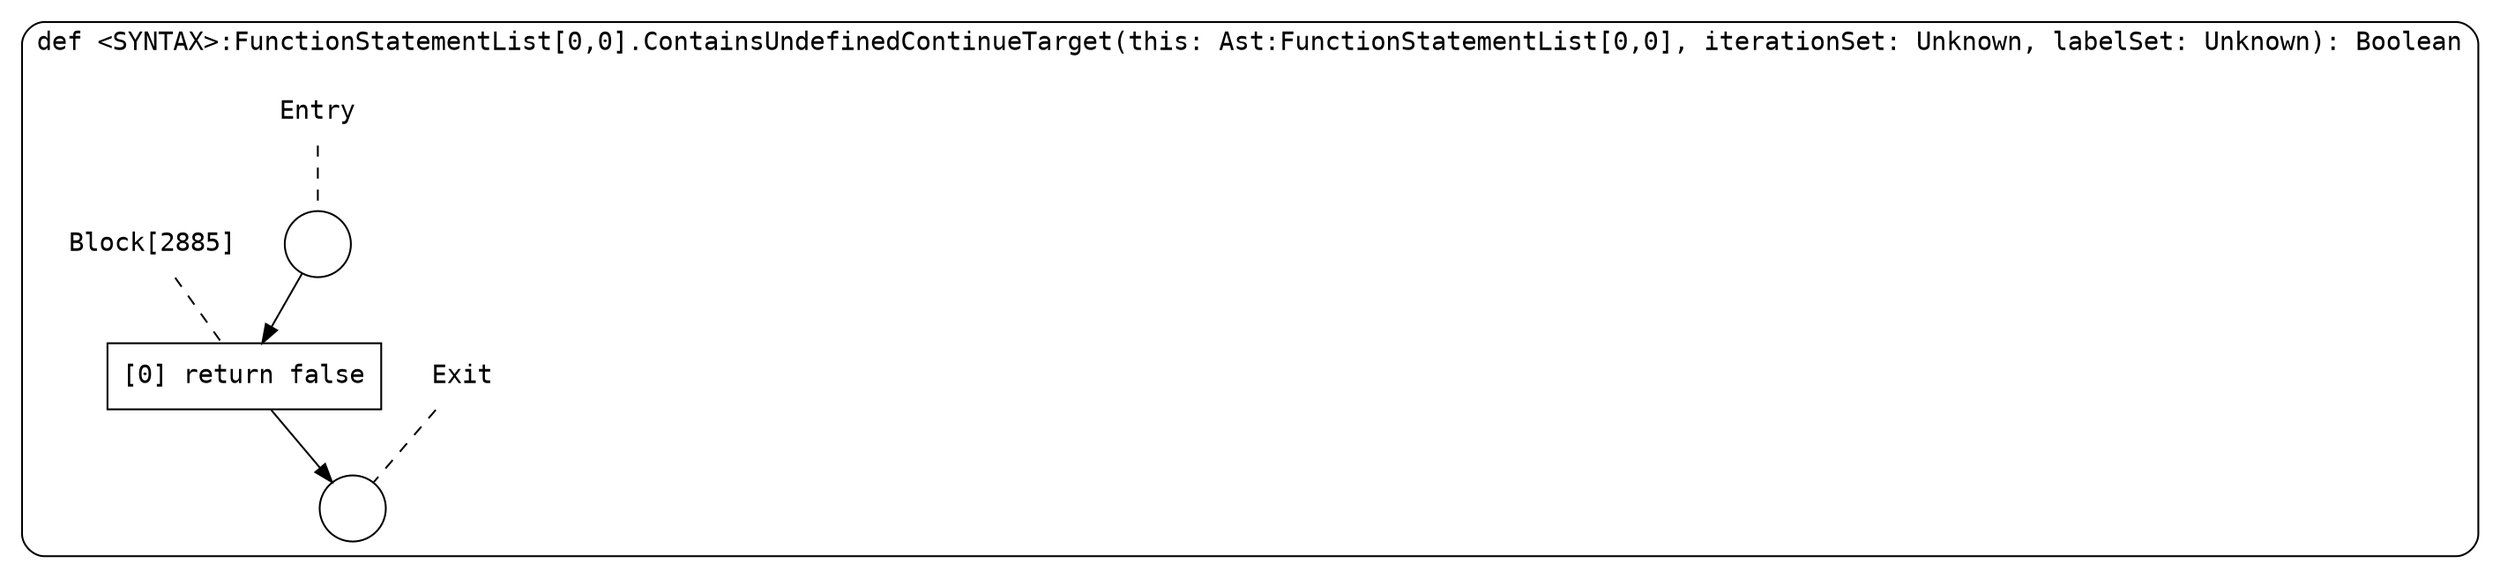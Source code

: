 digraph {
  graph [fontname = "Consolas"]
  node [fontname = "Consolas"]
  edge [fontname = "Consolas"]
  subgraph cluster665 {
    label = "def <SYNTAX>:FunctionStatementList[0,0].ContainsUndefinedContinueTarget(this: Ast:FunctionStatementList[0,0], iterationSet: Unknown, labelSet: Unknown): Boolean"
    style = rounded
    cluster665_entry_name [shape=none, label=<<font color="black">Entry</font>>]
    cluster665_entry_name -> cluster665_entry [arrowhead=none, color="black", style=dashed]
    cluster665_entry [shape=circle label=" " color="black" fillcolor="white" style=filled]
    cluster665_entry -> node2885 [color="black"]
    cluster665_exit_name [shape=none, label=<<font color="black">Exit</font>>]
    cluster665_exit_name -> cluster665_exit [arrowhead=none, color="black", style=dashed]
    cluster665_exit [shape=circle label=" " color="black" fillcolor="white" style=filled]
    node2885_name [shape=none, label=<<font color="black">Block[2885]</font>>]
    node2885_name -> node2885 [arrowhead=none, color="black", style=dashed]
    node2885 [shape=box, label=<<font color="black">[0] return false<BR ALIGN="LEFT"/></font>> color="black" fillcolor="white", style=filled]
    node2885 -> cluster665_exit [color="black"]
  }
}